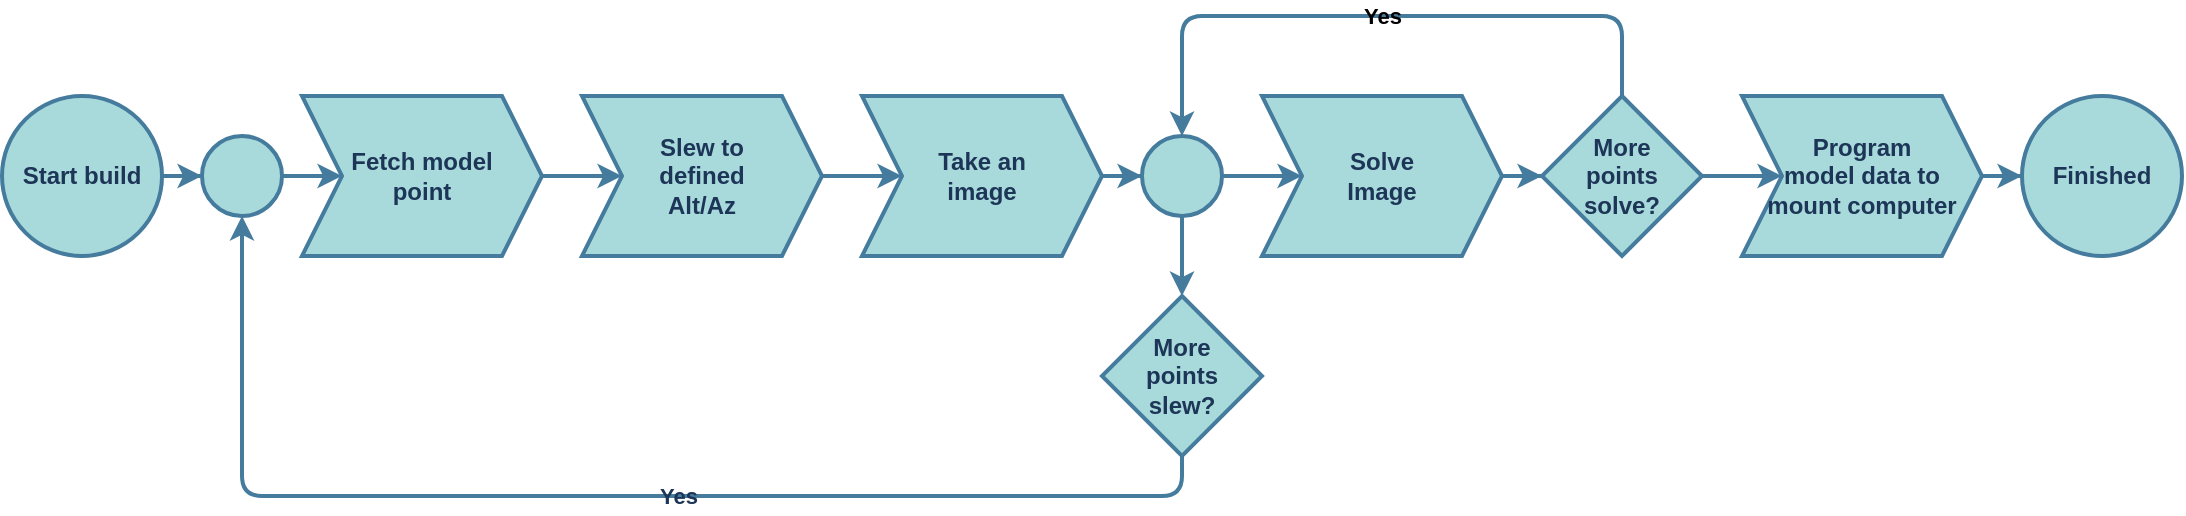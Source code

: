 <mxfile version="22.1.22" type="embed">
  <diagram id="1qgB83hkJGatlnQEhQsh" name="Page-1">
    <mxGraphModel dx="1126" dy="594" grid="1" gridSize="10" guides="1" tooltips="1" connect="1" arrows="1" fold="1" page="1" pageScale="1" pageWidth="1169" pageHeight="827" math="0" shadow="0">
      <root>
        <mxCell id="0" />
        <mxCell id="1" parent="0" />
        <mxCell id="11" value="" style="edgeStyle=orthogonalEdgeStyle;rounded=0;orthogonalLoop=1;jettySize=auto;html=1;fontStyle=1;strokeWidth=2;labelBackgroundColor=none;strokeColor=#457B9D;fontColor=default;" parent="1" source="2" target="6" edge="1">
          <mxGeometry relative="1" as="geometry" />
        </mxCell>
        <mxCell id="2" value="Start build" style="ellipse;whiteSpace=wrap;html=1;aspect=fixed;fontStyle=1;strokeWidth=2;fillColor=#A8DADC;strokeColor=#457B9D;fontColor=#1D3557;labelBackgroundColor=none;" parent="1" vertex="1">
          <mxGeometry x="40" y="200" width="80" height="80" as="geometry" />
        </mxCell>
        <mxCell id="9" value="" style="edgeStyle=orthogonalEdgeStyle;rounded=0;orthogonalLoop=1;jettySize=auto;html=1;fontStyle=1;strokeWidth=2;labelBackgroundColor=none;strokeColor=#457B9D;fontColor=default;" parent="1" source="3" target="4" edge="1">
          <mxGeometry relative="1" as="geometry" />
        </mxCell>
        <mxCell id="3" value="Slew to &lt;br&gt;defined&lt;br&gt;Alt/Az" style="shape=step;perimeter=stepPerimeter;whiteSpace=wrap;html=1;fixedSize=1;fontStyle=1;strokeWidth=2;fillColor=#A8DADC;fontColor=#1D3557;strokeColor=#457B9D;labelBackgroundColor=none;" parent="1" vertex="1">
          <mxGeometry x="330" y="200" width="120" height="80" as="geometry" />
        </mxCell>
        <mxCell id="21" value="" style="edgeStyle=orthogonalEdgeStyle;rounded=0;orthogonalLoop=1;jettySize=auto;html=1;fontStyle=1;strokeWidth=2;labelBackgroundColor=none;strokeColor=#457B9D;fontColor=default;" parent="1" source="4" target="19" edge="1">
          <mxGeometry relative="1" as="geometry" />
        </mxCell>
        <mxCell id="4" value="Take an &lt;br&gt;image" style="shape=step;perimeter=stepPerimeter;whiteSpace=wrap;html=1;fixedSize=1;fontStyle=1;strokeWidth=2;fillColor=#A8DADC;fontColor=#1D3557;strokeColor=#457B9D;labelBackgroundColor=none;" parent="1" vertex="1">
          <mxGeometry x="470" y="200" width="120" height="80" as="geometry" />
        </mxCell>
        <mxCell id="5" value="More&lt;br&gt;points&lt;br&gt;slew?" style="rhombus;whiteSpace=wrap;html=1;fontStyle=1;strokeWidth=2;fillColor=#A8DADC;fontColor=#1D3557;strokeColor=#457B9D;labelBackgroundColor=none;" parent="1" vertex="1">
          <mxGeometry x="590" y="300" width="80" height="80" as="geometry" />
        </mxCell>
        <mxCell id="10" value="" style="edgeStyle=orthogonalEdgeStyle;rounded=0;orthogonalLoop=1;jettySize=auto;html=1;fontStyle=1;strokeWidth=2;labelBackgroundColor=none;strokeColor=#457B9D;fontColor=default;" parent="1" source="6" target="7" edge="1">
          <mxGeometry relative="1" as="geometry" />
        </mxCell>
        <mxCell id="6" value="" style="ellipse;whiteSpace=wrap;html=1;aspect=fixed;fontStyle=1;strokeWidth=2;labelBackgroundColor=none;fillColor=#A8DADC;strokeColor=#457B9D;fontColor=#1D3557;" parent="1" vertex="1">
          <mxGeometry x="140" y="220" width="40" height="40" as="geometry" />
        </mxCell>
        <mxCell id="8" value="" style="edgeStyle=orthogonalEdgeStyle;rounded=0;orthogonalLoop=1;jettySize=auto;html=1;fontStyle=1;strokeWidth=2;labelBackgroundColor=none;strokeColor=#457B9D;fontColor=default;" parent="1" source="7" target="3" edge="1">
          <mxGeometry relative="1" as="geometry" />
        </mxCell>
        <mxCell id="7" value="&lt;span&gt;Fetch model&lt;/span&gt;&lt;br&gt;&lt;span&gt;point&lt;/span&gt;" style="shape=step;perimeter=stepPerimeter;whiteSpace=wrap;html=1;fixedSize=1;fontStyle=1;strokeWidth=2;fillColor=#A8DADC;fontColor=#1D3557;strokeColor=#457B9D;labelBackgroundColor=none;" parent="1" vertex="1">
          <mxGeometry x="190" y="200" width="120" height="80" as="geometry" />
        </mxCell>
        <mxCell id="13" value="" style="endArrow=classic;html=1;exitX=0.5;exitY=1;exitDx=0;exitDy=0;entryX=0.5;entryY=1;entryDx=0;entryDy=0;fontStyle=1;strokeWidth=2;labelBackgroundColor=none;strokeColor=#457B9D;fontColor=default;" parent="1" source="5" target="6" edge="1">
          <mxGeometry width="50" height="50" relative="1" as="geometry">
            <mxPoint x="500" y="400" as="sourcePoint" />
            <mxPoint x="550" y="350" as="targetPoint" />
            <Array as="points">
              <mxPoint x="630" y="400" />
              <mxPoint x="160" y="400" />
            </Array>
          </mxGeometry>
        </mxCell>
        <mxCell id="14" value="Yes" style="edgeLabel;html=1;align=center;verticalAlign=middle;resizable=0;points=[];fontStyle=1;labelBackgroundColor=none;fontColor=#1D3557;" parent="13" vertex="1" connectable="0">
          <mxGeometry x="-0.929" relative="1" as="geometry">
            <mxPoint x="-250" as="offset" />
          </mxGeometry>
        </mxCell>
        <mxCell id="25" value="" style="edgeStyle=orthogonalEdgeStyle;rounded=0;orthogonalLoop=1;jettySize=auto;html=1;fontStyle=1;strokeWidth=2;labelBackgroundColor=none;strokeColor=#457B9D;fontColor=default;" parent="1" source="16" target="23" edge="1">
          <mxGeometry relative="1" as="geometry" />
        </mxCell>
        <mxCell id="16" value="Solve&lt;br&gt;Image" style="shape=step;perimeter=stepPerimeter;whiteSpace=wrap;html=1;fixedSize=1;fontStyle=1;strokeWidth=2;fillColor=#A8DADC;fontColor=#1D3557;strokeColor=#457B9D;labelBackgroundColor=none;" parent="1" vertex="1">
          <mxGeometry x="670" y="200" width="120" height="80" as="geometry" />
        </mxCell>
        <mxCell id="20" value="" style="edgeStyle=orthogonalEdgeStyle;rounded=0;orthogonalLoop=1;jettySize=auto;html=1;fontStyle=1;strokeWidth=2;labelBackgroundColor=none;strokeColor=#457B9D;fontColor=default;" parent="1" source="19" target="5" edge="1">
          <mxGeometry relative="1" as="geometry" />
        </mxCell>
        <mxCell id="22" value="" style="edgeStyle=orthogonalEdgeStyle;rounded=0;orthogonalLoop=1;jettySize=auto;html=1;fontStyle=1;strokeWidth=2;labelBackgroundColor=none;strokeColor=#457B9D;fontColor=default;" parent="1" source="19" target="16" edge="1">
          <mxGeometry relative="1" as="geometry" />
        </mxCell>
        <mxCell id="19" value="" style="ellipse;whiteSpace=wrap;html=1;aspect=fixed;fontStyle=1;strokeWidth=2;fillColor=#A8DADC;fontColor=#1D3557;strokeColor=#457B9D;labelBackgroundColor=none;" parent="1" vertex="1">
          <mxGeometry x="610" y="220" width="40" height="40" as="geometry" />
        </mxCell>
        <mxCell id="28" value="" style="edgeStyle=orthogonalEdgeStyle;rounded=0;orthogonalLoop=1;jettySize=auto;html=1;fontStyle=1;strokeWidth=2;labelBackgroundColor=none;strokeColor=#457B9D;fontColor=default;" parent="1" source="23" target="26" edge="1">
          <mxGeometry relative="1" as="geometry" />
        </mxCell>
        <mxCell id="23" value="More&lt;br&gt;points&lt;br&gt;solve?" style="rhombus;whiteSpace=wrap;html=1;fontStyle=1;strokeWidth=2;fillColor=#A8DADC;fontColor=#1D3557;strokeColor=#457B9D;labelBackgroundColor=none;" parent="1" vertex="1">
          <mxGeometry x="810" y="200" width="80" height="80" as="geometry" />
        </mxCell>
        <mxCell id="24" value="Yes" style="endArrow=classic;html=1;exitX=0.5;exitY=0;exitDx=0;exitDy=0;entryX=0.5;entryY=0;entryDx=0;entryDy=0;fontStyle=1;strokeWidth=2;labelBackgroundColor=none;strokeColor=#457B9D;fontColor=default;" parent="1" source="23" target="19" edge="1">
          <mxGeometry width="50" height="50" relative="1" as="geometry">
            <mxPoint x="410" y="390" as="sourcePoint" />
            <mxPoint x="460" y="340" as="targetPoint" />
            <Array as="points">
              <mxPoint x="850" y="160" />
              <mxPoint x="630" y="160" />
            </Array>
          </mxGeometry>
        </mxCell>
        <mxCell id="29" value="" style="edgeStyle=orthogonalEdgeStyle;rounded=0;orthogonalLoop=1;jettySize=auto;html=1;fontStyle=1;strokeWidth=2;labelBackgroundColor=none;strokeColor=#457B9D;fontColor=default;" parent="1" source="26" target="27" edge="1">
          <mxGeometry relative="1" as="geometry" />
        </mxCell>
        <mxCell id="26" value="Program&lt;br&gt;model data to&lt;br&gt;mount computer" style="shape=step;perimeter=stepPerimeter;whiteSpace=wrap;html=1;fixedSize=1;fontStyle=1;strokeWidth=2;fillColor=#A8DADC;fontColor=#1D3557;strokeColor=#457B9D;labelBackgroundColor=none;" parent="1" vertex="1">
          <mxGeometry x="910" y="200" width="120" height="80" as="geometry" />
        </mxCell>
        <mxCell id="27" value="Finished" style="ellipse;whiteSpace=wrap;html=1;aspect=fixed;fontStyle=1;strokeWidth=2;fillColor=#A8DADC;fontColor=#1D3557;strokeColor=#457B9D;labelBackgroundColor=none;" parent="1" vertex="1">
          <mxGeometry x="1050" y="200" width="80" height="80" as="geometry" />
        </mxCell>
      </root>
    </mxGraphModel>
  </diagram>
</mxfile>
